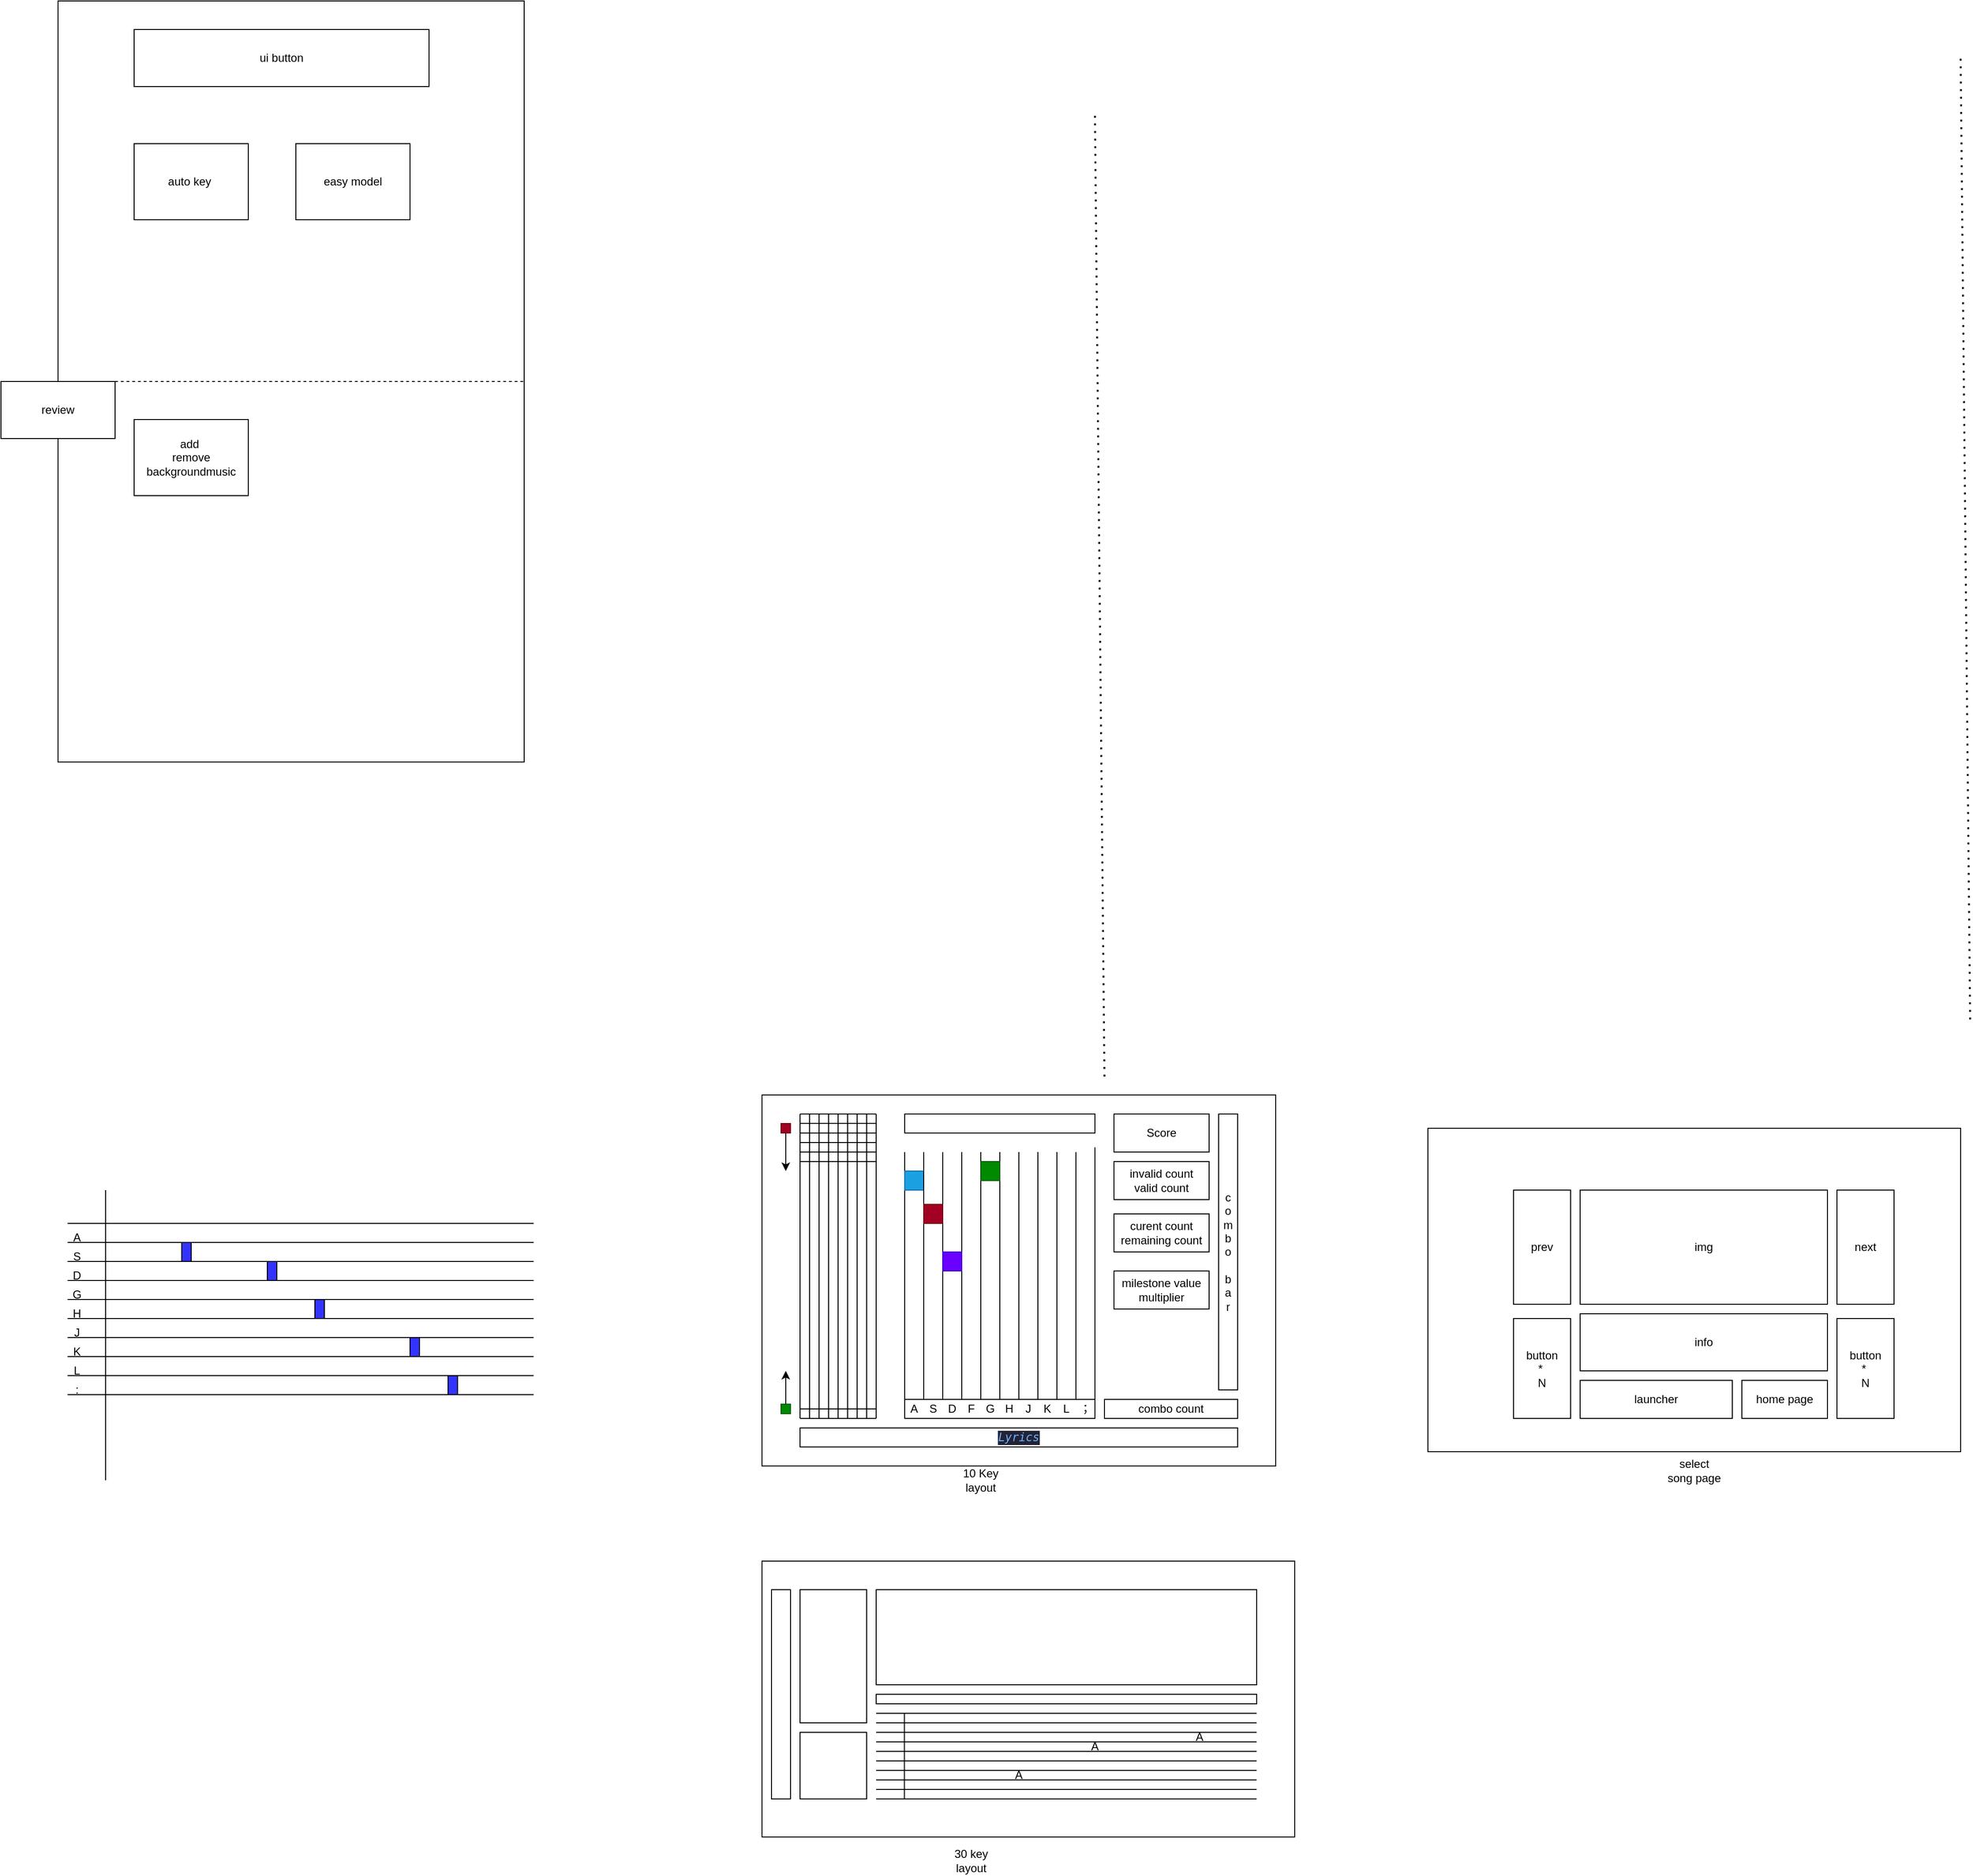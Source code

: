 <mxfile>
    <diagram id="EItSzx3JY4Jb_Roj2MiJ" name="Page-1">
        <mxGraphModel dx="3129" dy="301" grid="1" gridSize="10" guides="1" tooltips="1" connect="1" arrows="1" fold="1" page="1" pageScale="1" pageWidth="850" pageHeight="1100" math="0" shadow="0">
            <root>
                <mxCell id="0"/>
                <mxCell id="1" parent="0"/>
                <mxCell id="283" value="" style="rounded=0;whiteSpace=wrap;html=1;" vertex="1" parent="1">
                    <mxGeometry x="-1710" y="1710" width="560" height="290" as="geometry"/>
                </mxCell>
                <mxCell id="261" value="" style="rounded=0;whiteSpace=wrap;html=1;" vertex="1" parent="1">
                    <mxGeometry x="-1010" y="1255" width="560" height="340" as="geometry"/>
                </mxCell>
                <mxCell id="229" value="" style="rounded=0;whiteSpace=wrap;html=1;" parent="1" vertex="1">
                    <mxGeometry x="-1710" y="1220" width="540" height="390" as="geometry"/>
                </mxCell>
                <mxCell id="102" value="" style="endArrow=none;html=1;" parent="1" edge="1">
                    <mxGeometry width="50" height="50" relative="1" as="geometry">
                        <mxPoint x="-2400" y="1625" as="sourcePoint"/>
                        <mxPoint x="-2400" y="1320" as="targetPoint"/>
                    </mxGeometry>
                </mxCell>
                <mxCell id="103" value="" style="endArrow=none;html=1;" parent="1" edge="1">
                    <mxGeometry width="50" height="50" relative="1" as="geometry">
                        <mxPoint x="-2440" y="1355" as="sourcePoint"/>
                        <mxPoint x="-1950" y="1355" as="targetPoint"/>
                    </mxGeometry>
                </mxCell>
                <mxCell id="104" value="" style="endArrow=none;html=1;" parent="1" edge="1">
                    <mxGeometry width="50" height="50" relative="1" as="geometry">
                        <mxPoint x="-2440" y="1375" as="sourcePoint"/>
                        <mxPoint x="-1950" y="1375" as="targetPoint"/>
                    </mxGeometry>
                </mxCell>
                <mxCell id="105" value="" style="endArrow=none;html=1;" parent="1" edge="1">
                    <mxGeometry width="50" height="50" relative="1" as="geometry">
                        <mxPoint x="-2440" y="1395" as="sourcePoint"/>
                        <mxPoint x="-1950" y="1395" as="targetPoint"/>
                    </mxGeometry>
                </mxCell>
                <mxCell id="106" value="" style="endArrow=none;html=1;" parent="1" edge="1">
                    <mxGeometry width="50" height="50" relative="1" as="geometry">
                        <mxPoint x="-2440" y="1415" as="sourcePoint"/>
                        <mxPoint x="-1950" y="1415" as="targetPoint"/>
                    </mxGeometry>
                </mxCell>
                <mxCell id="107" value="" style="endArrow=none;html=1;" parent="1" edge="1">
                    <mxGeometry width="50" height="50" relative="1" as="geometry">
                        <mxPoint x="-2440" y="1435" as="sourcePoint"/>
                        <mxPoint x="-1950" y="1435" as="targetPoint"/>
                    </mxGeometry>
                </mxCell>
                <mxCell id="108" value="" style="endArrow=none;html=1;" parent="1" edge="1">
                    <mxGeometry width="50" height="50" relative="1" as="geometry">
                        <mxPoint x="-2440" y="1455" as="sourcePoint"/>
                        <mxPoint x="-1950" y="1455" as="targetPoint"/>
                    </mxGeometry>
                </mxCell>
                <mxCell id="109" value="" style="endArrow=none;html=1;" parent="1" edge="1">
                    <mxGeometry width="50" height="50" relative="1" as="geometry">
                        <mxPoint x="-2440" y="1475" as="sourcePoint"/>
                        <mxPoint x="-1950" y="1475" as="targetPoint"/>
                    </mxGeometry>
                </mxCell>
                <mxCell id="110" value="" style="endArrow=none;html=1;" parent="1" edge="1">
                    <mxGeometry width="50" height="50" relative="1" as="geometry">
                        <mxPoint x="-2440" y="1495" as="sourcePoint"/>
                        <mxPoint x="-1950" y="1495" as="targetPoint"/>
                    </mxGeometry>
                </mxCell>
                <mxCell id="111" value="" style="endArrow=none;html=1;" parent="1" edge="1">
                    <mxGeometry width="50" height="50" relative="1" as="geometry">
                        <mxPoint x="-2440" y="1515" as="sourcePoint"/>
                        <mxPoint x="-1950" y="1515" as="targetPoint"/>
                    </mxGeometry>
                </mxCell>
                <mxCell id="112" value="" style="endArrow=none;html=1;" parent="1" edge="1">
                    <mxGeometry width="50" height="50" relative="1" as="geometry">
                        <mxPoint x="-2440" y="1535" as="sourcePoint"/>
                        <mxPoint x="-1950" y="1535" as="targetPoint"/>
                    </mxGeometry>
                </mxCell>
                <mxCell id="115" value="A" style="text;html=1;strokeColor=none;fillColor=none;align=center;verticalAlign=middle;whiteSpace=wrap;rounded=0;" parent="1" vertex="1">
                    <mxGeometry x="-2460" y="1355" width="60" height="30" as="geometry"/>
                </mxCell>
                <mxCell id="116" value="S" style="text;html=1;strokeColor=none;fillColor=none;align=center;verticalAlign=middle;whiteSpace=wrap;rounded=0;" parent="1" vertex="1">
                    <mxGeometry x="-2460" y="1375" width="60" height="30" as="geometry"/>
                </mxCell>
                <mxCell id="117" value="D" style="text;html=1;strokeColor=none;fillColor=none;align=center;verticalAlign=middle;whiteSpace=wrap;rounded=0;" parent="1" vertex="1">
                    <mxGeometry x="-2460" y="1395" width="60" height="30" as="geometry"/>
                </mxCell>
                <mxCell id="119" value="G" style="text;html=1;strokeColor=none;fillColor=none;align=center;verticalAlign=middle;whiteSpace=wrap;rounded=0;" parent="1" vertex="1">
                    <mxGeometry x="-2460" y="1415" width="60" height="30" as="geometry"/>
                </mxCell>
                <mxCell id="120" value="H" style="text;html=1;strokeColor=none;fillColor=none;align=center;verticalAlign=middle;whiteSpace=wrap;rounded=0;" parent="1" vertex="1">
                    <mxGeometry x="-2460" y="1435" width="60" height="30" as="geometry"/>
                </mxCell>
                <mxCell id="121" value="J" style="text;html=1;strokeColor=none;fillColor=none;align=center;verticalAlign=middle;whiteSpace=wrap;rounded=0;" parent="1" vertex="1">
                    <mxGeometry x="-2460" y="1455" width="60" height="30" as="geometry"/>
                </mxCell>
                <mxCell id="122" value="K" style="text;html=1;strokeColor=none;fillColor=none;align=center;verticalAlign=middle;whiteSpace=wrap;rounded=0;" parent="1" vertex="1">
                    <mxGeometry x="-2460" y="1475" width="60" height="30" as="geometry"/>
                </mxCell>
                <mxCell id="123" value="L" style="text;html=1;strokeColor=none;fillColor=none;align=center;verticalAlign=middle;whiteSpace=wrap;rounded=0;" parent="1" vertex="1">
                    <mxGeometry x="-2460" y="1495" width="60" height="30" as="geometry"/>
                </mxCell>
                <mxCell id="124" value=":" style="text;html=1;strokeColor=none;fillColor=none;align=center;verticalAlign=middle;whiteSpace=wrap;rounded=0;" parent="1" vertex="1">
                    <mxGeometry x="-2460" y="1515" width="60" height="30" as="geometry"/>
                </mxCell>
                <mxCell id="125" value="" style="rounded=0;whiteSpace=wrap;html=1;fillColor=#3333FF;" parent="1" vertex="1">
                    <mxGeometry x="-2320" y="1375" width="10" height="20" as="geometry"/>
                </mxCell>
                <mxCell id="126" value="" style="rounded=0;whiteSpace=wrap;html=1;fillColor=#3333FF;" parent="1" vertex="1">
                    <mxGeometry x="-2230" y="1395" width="10" height="20" as="geometry"/>
                </mxCell>
                <mxCell id="127" value="" style="rounded=0;whiteSpace=wrap;html=1;fillColor=#3333FF;" parent="1" vertex="1">
                    <mxGeometry x="-2180" y="1435" width="10" height="20" as="geometry"/>
                </mxCell>
                <mxCell id="128" value="" style="rounded=0;whiteSpace=wrap;html=1;fillColor=#3333FF;" parent="1" vertex="1">
                    <mxGeometry x="-2080" y="1475" width="10" height="20" as="geometry"/>
                </mxCell>
                <mxCell id="129" value="" style="rounded=0;whiteSpace=wrap;html=1;fillColor=#3333FF;" parent="1" vertex="1">
                    <mxGeometry x="-2040" y="1515" width="10" height="20" as="geometry"/>
                </mxCell>
                <mxCell id="65" value="" style="rounded=0;whiteSpace=wrap;html=1;" parent="1" vertex="1">
                    <mxGeometry x="-2450" y="70" width="490" height="800" as="geometry"/>
                </mxCell>
                <mxCell id="66" value="ui button" style="rounded=0;whiteSpace=wrap;html=1;" parent="1" vertex="1">
                    <mxGeometry x="-2370" y="100" width="310" height="60" as="geometry"/>
                </mxCell>
                <mxCell id="67" value="auto key&amp;nbsp;" style="rounded=0;whiteSpace=wrap;html=1;" parent="1" vertex="1">
                    <mxGeometry x="-2370" y="220" width="120" height="80" as="geometry"/>
                </mxCell>
                <mxCell id="68" value="easy model" style="rounded=0;whiteSpace=wrap;html=1;" parent="1" vertex="1">
                    <mxGeometry x="-2200" y="220" width="120" height="80" as="geometry"/>
                </mxCell>
                <mxCell id="69" value="add&amp;nbsp;&lt;br&gt;remove backgroundmusic" style="rounded=0;whiteSpace=wrap;html=1;" parent="1" vertex="1">
                    <mxGeometry x="-2370" y="510" width="120" height="80" as="geometry"/>
                </mxCell>
                <mxCell id="70" value="" style="endArrow=none;dashed=1;html=1;exitX=0;exitY=0.5;exitDx=0;exitDy=0;entryX=1;entryY=0.5;entryDx=0;entryDy=0;" parent="1" source="65" target="65" edge="1">
                    <mxGeometry width="50" height="50" relative="1" as="geometry">
                        <mxPoint x="-1930" y="420" as="sourcePoint"/>
                        <mxPoint x="-1880" y="370" as="targetPoint"/>
                    </mxGeometry>
                </mxCell>
                <mxCell id="79" value="review" style="rounded=0;whiteSpace=wrap;html=1;" parent="1" vertex="1">
                    <mxGeometry x="-2510" y="470" width="120" height="60" as="geometry"/>
                </mxCell>
                <mxCell id="95" value="" style="endArrow=none;dashed=1;html=1;dashPattern=1 3;strokeWidth=2;" parent="1" edge="1">
                    <mxGeometry width="50" height="50" relative="1" as="geometry">
                        <mxPoint x="-440" y="1140.667" as="sourcePoint"/>
                        <mxPoint x="-450" y="130" as="targetPoint"/>
                    </mxGeometry>
                </mxCell>
                <mxCell id="96" value="" style="endArrow=none;dashed=1;html=1;dashPattern=1 3;strokeWidth=2;" parent="1" edge="1">
                    <mxGeometry width="50" height="50" relative="1" as="geometry">
                        <mxPoint x="-1350" y="1200.667" as="sourcePoint"/>
                        <mxPoint x="-1360" y="190" as="targetPoint"/>
                    </mxGeometry>
                </mxCell>
                <mxCell id="181" value="" style="endArrow=none;html=1;" parent="1" edge="1">
                    <mxGeometry width="50" height="50" relative="1" as="geometry">
                        <mxPoint x="-1560" y="1560" as="sourcePoint"/>
                        <mxPoint x="-1560" y="1280" as="targetPoint"/>
                    </mxGeometry>
                </mxCell>
                <mxCell id="182" value="" style="endArrow=none;html=1;" parent="1" edge="1">
                    <mxGeometry width="50" height="50" relative="1" as="geometry">
                        <mxPoint x="-1540" y="1560" as="sourcePoint"/>
                        <mxPoint x="-1540" y="1280" as="targetPoint"/>
                    </mxGeometry>
                </mxCell>
                <mxCell id="183" value="" style="endArrow=none;html=1;" parent="1" edge="1">
                    <mxGeometry width="50" height="50" relative="1" as="geometry">
                        <mxPoint x="-1520" y="1560" as="sourcePoint"/>
                        <mxPoint x="-1520" y="1280" as="targetPoint"/>
                    </mxGeometry>
                </mxCell>
                <mxCell id="184" value="" style="endArrow=none;html=1;" parent="1" edge="1">
                    <mxGeometry width="50" height="50" relative="1" as="geometry">
                        <mxPoint x="-1500" y="1560" as="sourcePoint"/>
                        <mxPoint x="-1500" y="1280" as="targetPoint"/>
                    </mxGeometry>
                </mxCell>
                <mxCell id="185" value="" style="endArrow=none;html=1;" parent="1" edge="1">
                    <mxGeometry width="50" height="50" relative="1" as="geometry">
                        <mxPoint x="-1480" y="1560" as="sourcePoint"/>
                        <mxPoint x="-1480" y="1280" as="targetPoint"/>
                    </mxGeometry>
                </mxCell>
                <mxCell id="186" value="" style="endArrow=none;html=1;" parent="1" edge="1">
                    <mxGeometry width="50" height="50" relative="1" as="geometry">
                        <mxPoint x="-1460" y="1560" as="sourcePoint"/>
                        <mxPoint x="-1460" y="1280" as="targetPoint"/>
                    </mxGeometry>
                </mxCell>
                <mxCell id="187" value="" style="endArrow=none;html=1;" parent="1" edge="1">
                    <mxGeometry width="50" height="50" relative="1" as="geometry">
                        <mxPoint x="-1440" y="1560" as="sourcePoint"/>
                        <mxPoint x="-1440" y="1280" as="targetPoint"/>
                    </mxGeometry>
                </mxCell>
                <mxCell id="188" value="" style="endArrow=none;html=1;" parent="1" edge="1">
                    <mxGeometry width="50" height="50" relative="1" as="geometry">
                        <mxPoint x="-1420" y="1560" as="sourcePoint"/>
                        <mxPoint x="-1420" y="1280" as="targetPoint"/>
                    </mxGeometry>
                </mxCell>
                <mxCell id="189" value="" style="endArrow=none;html=1;" parent="1" edge="1">
                    <mxGeometry width="50" height="50" relative="1" as="geometry">
                        <mxPoint x="-1400" y="1560" as="sourcePoint"/>
                        <mxPoint x="-1400" y="1280" as="targetPoint"/>
                    </mxGeometry>
                </mxCell>
                <mxCell id="190" value="" style="endArrow=none;html=1;" parent="1" edge="1">
                    <mxGeometry width="50" height="50" relative="1" as="geometry">
                        <mxPoint x="-1380" y="1560" as="sourcePoint"/>
                        <mxPoint x="-1380" y="1280" as="targetPoint"/>
                    </mxGeometry>
                </mxCell>
                <mxCell id="191" value="" style="rounded=0;whiteSpace=wrap;html=1;" parent="1" vertex="1">
                    <mxGeometry x="-1560" y="1540" width="200" height="20" as="geometry"/>
                </mxCell>
                <mxCell id="192" value="" style="rounded=0;whiteSpace=wrap;html=1;" parent="1" vertex="1">
                    <mxGeometry x="-1560" y="1240" width="200" height="20" as="geometry"/>
                </mxCell>
                <mxCell id="197" value="Score" style="rounded=0;whiteSpace=wrap;html=1;" parent="1" vertex="1">
                    <mxGeometry x="-1340" y="1240" width="100" height="40" as="geometry"/>
                </mxCell>
                <mxCell id="198" value="invalid count&lt;br&gt;valid count" style="rounded=0;whiteSpace=wrap;html=1;" parent="1" vertex="1">
                    <mxGeometry x="-1340" y="1290" width="100" height="40" as="geometry"/>
                </mxCell>
                <mxCell id="199" value="curent count&lt;br&gt;remaining count" style="rounded=0;whiteSpace=wrap;html=1;" parent="1" vertex="1">
                    <mxGeometry x="-1340" y="1345" width="100" height="40" as="geometry"/>
                </mxCell>
                <mxCell id="200" value="milestone value&lt;br&gt;multiplier" style="rounded=0;whiteSpace=wrap;html=1;" parent="1" vertex="1">
                    <mxGeometry x="-1340" y="1405" width="100" height="40" as="geometry"/>
                </mxCell>
                <mxCell id="202" value="" style="endArrow=none;html=1;" parent="1" edge="1">
                    <mxGeometry width="50" height="50" relative="1" as="geometry">
                        <mxPoint x="-1640" y="1240.003" as="sourcePoint"/>
                        <mxPoint x="-1640" y="1560" as="targetPoint"/>
                    </mxGeometry>
                </mxCell>
                <mxCell id="203" value="" style="endArrow=none;html=1;" parent="1" edge="1">
                    <mxGeometry width="50" height="50" relative="1" as="geometry">
                        <mxPoint x="-1630" y="1240.003" as="sourcePoint"/>
                        <mxPoint x="-1630" y="1560" as="targetPoint"/>
                    </mxGeometry>
                </mxCell>
                <mxCell id="204" value="" style="endArrow=none;html=1;" parent="1" edge="1">
                    <mxGeometry width="50" height="50" relative="1" as="geometry">
                        <mxPoint x="-1620" y="1240.003" as="sourcePoint"/>
                        <mxPoint x="-1620" y="1560" as="targetPoint"/>
                    </mxGeometry>
                </mxCell>
                <mxCell id="208" value="" style="endArrow=none;html=1;" parent="1" edge="1">
                    <mxGeometry width="50" height="50" relative="1" as="geometry">
                        <mxPoint x="-1610" y="1240.003" as="sourcePoint"/>
                        <mxPoint x="-1610" y="1560" as="targetPoint"/>
                    </mxGeometry>
                </mxCell>
                <mxCell id="209" value="" style="endArrow=none;html=1;" parent="1" edge="1">
                    <mxGeometry width="50" height="50" relative="1" as="geometry">
                        <mxPoint x="-1600" y="1240.003" as="sourcePoint"/>
                        <mxPoint x="-1600" y="1560" as="targetPoint"/>
                    </mxGeometry>
                </mxCell>
                <mxCell id="210" value="" style="endArrow=none;html=1;" parent="1" edge="1">
                    <mxGeometry width="50" height="50" relative="1" as="geometry">
                        <mxPoint x="-1590" y="1240.003" as="sourcePoint"/>
                        <mxPoint x="-1590" y="1560" as="targetPoint"/>
                    </mxGeometry>
                </mxCell>
                <mxCell id="211" value="" style="endArrow=none;html=1;" parent="1" edge="1">
                    <mxGeometry width="50" height="50" relative="1" as="geometry">
                        <mxPoint x="-1670" y="1240.003" as="sourcePoint"/>
                        <mxPoint x="-1670" y="1560" as="targetPoint"/>
                    </mxGeometry>
                </mxCell>
                <mxCell id="212" value="" style="endArrow=none;html=1;" parent="1" edge="1">
                    <mxGeometry width="50" height="50" relative="1" as="geometry">
                        <mxPoint x="-1660" y="1240.003" as="sourcePoint"/>
                        <mxPoint x="-1660" y="1560" as="targetPoint"/>
                    </mxGeometry>
                </mxCell>
                <mxCell id="213" value="" style="endArrow=none;html=1;" parent="1" edge="1">
                    <mxGeometry width="50" height="50" relative="1" as="geometry">
                        <mxPoint x="-1650" y="1240.003" as="sourcePoint"/>
                        <mxPoint x="-1650" y="1560" as="targetPoint"/>
                    </mxGeometry>
                </mxCell>
                <mxCell id="215" value="" style="endArrow=none;html=1;" parent="1" edge="1">
                    <mxGeometry width="50" height="50" relative="1" as="geometry">
                        <mxPoint x="-1670" y="1240" as="sourcePoint"/>
                        <mxPoint x="-1590" y="1240" as="targetPoint"/>
                    </mxGeometry>
                </mxCell>
                <mxCell id="216" value="" style="endArrow=none;html=1;" parent="1" edge="1">
                    <mxGeometry width="50" height="50" relative="1" as="geometry">
                        <mxPoint x="-1670" y="1249.86" as="sourcePoint"/>
                        <mxPoint x="-1590" y="1249.86" as="targetPoint"/>
                    </mxGeometry>
                </mxCell>
                <mxCell id="217" value="" style="endArrow=none;html=1;" parent="1" edge="1">
                    <mxGeometry width="50" height="50" relative="1" as="geometry">
                        <mxPoint x="-1670" y="1260" as="sourcePoint"/>
                        <mxPoint x="-1590" y="1260" as="targetPoint"/>
                    </mxGeometry>
                </mxCell>
                <mxCell id="218" value="" style="endArrow=none;html=1;" parent="1" edge="1">
                    <mxGeometry width="50" height="50" relative="1" as="geometry">
                        <mxPoint x="-1670" y="1270" as="sourcePoint"/>
                        <mxPoint x="-1590" y="1270" as="targetPoint"/>
                    </mxGeometry>
                </mxCell>
                <mxCell id="219" value="" style="endArrow=none;html=1;" parent="1" edge="1">
                    <mxGeometry width="50" height="50" relative="1" as="geometry">
                        <mxPoint x="-1670" y="1280" as="sourcePoint"/>
                        <mxPoint x="-1590" y="1280" as="targetPoint"/>
                    </mxGeometry>
                </mxCell>
                <mxCell id="220" value="" style="endArrow=none;html=1;" parent="1" edge="1">
                    <mxGeometry width="50" height="50" relative="1" as="geometry">
                        <mxPoint x="-1670" y="1290" as="sourcePoint"/>
                        <mxPoint x="-1590" y="1290" as="targetPoint"/>
                    </mxGeometry>
                </mxCell>
                <mxCell id="221" value="" style="endArrow=none;html=1;" parent="1" edge="1">
                    <mxGeometry width="50" height="50" relative="1" as="geometry">
                        <mxPoint x="-1670" y="1560" as="sourcePoint"/>
                        <mxPoint x="-1590" y="1560" as="targetPoint"/>
                    </mxGeometry>
                </mxCell>
                <mxCell id="222" value="" style="endArrow=none;html=1;" parent="1" edge="1">
                    <mxGeometry width="50" height="50" relative="1" as="geometry">
                        <mxPoint x="-1670" y="1550" as="sourcePoint"/>
                        <mxPoint x="-1590" y="1550" as="targetPoint"/>
                    </mxGeometry>
                </mxCell>
                <mxCell id="224" style="edgeStyle=none;html=1;" parent="1" source="223" edge="1">
                    <mxGeometry relative="1" as="geometry">
                        <mxPoint x="-1685" y="1510" as="targetPoint"/>
                    </mxGeometry>
                </mxCell>
                <mxCell id="223" value="" style="whiteSpace=wrap;html=1;aspect=fixed;fillColor=#008a00;fontColor=#ffffff;strokeColor=#005700;" parent="1" vertex="1">
                    <mxGeometry x="-1690" y="1545" width="10" height="10" as="geometry"/>
                </mxCell>
                <mxCell id="226" style="edgeStyle=none;html=1;" parent="1" source="225" edge="1">
                    <mxGeometry relative="1" as="geometry">
                        <mxPoint x="-1685" y="1300" as="targetPoint"/>
                    </mxGeometry>
                </mxCell>
                <mxCell id="225" value="" style="whiteSpace=wrap;html=1;aspect=fixed;fillColor=#a20025;fontColor=#ffffff;strokeColor=#6F0000;" parent="1" vertex="1">
                    <mxGeometry x="-1690" y="1250" width="10" height="10" as="geometry"/>
                </mxCell>
                <mxCell id="227" value="&lt;div style=&quot;background-color:#222436;color:#c8d3f5&quot;&gt;&lt;pre style=&quot;font-family:'JetBrains Mono',monospace;font-size:9.0pt;&quot;&gt;&lt;span style=&quot;color:#70b0ff;font-style:italic;&quot;&gt;Lyrics&lt;/span&gt;&lt;/pre&gt;&lt;/div&gt;" style="rounded=0;whiteSpace=wrap;html=1;" parent="1" vertex="1">
                    <mxGeometry x="-1670" y="1570" width="460" height="20" as="geometry"/>
                </mxCell>
                <mxCell id="228" value="" style="endArrow=none;html=1;" parent="1" edge="1">
                    <mxGeometry width="50" height="50" relative="1" as="geometry">
                        <mxPoint x="-1360" y="1555" as="sourcePoint"/>
                        <mxPoint x="-1360" y="1275" as="targetPoint"/>
                    </mxGeometry>
                </mxCell>
                <mxCell id="230" value="10 Key layout" style="text;html=1;strokeColor=none;fillColor=none;align=center;verticalAlign=middle;whiteSpace=wrap;rounded=0;" parent="1" vertex="1">
                    <mxGeometry x="-1510" y="1610" width="60" height="30" as="geometry"/>
                </mxCell>
                <mxCell id="232" value="" style="rounded=0;whiteSpace=wrap;html=1;fillColor=#1ba1e2;fontColor=#ffffff;strokeColor=#006EAF;" parent="1" vertex="1">
                    <mxGeometry x="-1560" y="1300" width="20" height="20" as="geometry"/>
                </mxCell>
                <mxCell id="233" value="" style="endArrow=none;html=1;" parent="1" edge="1">
                    <mxGeometry width="50" height="50" relative="1" as="geometry">
                        <mxPoint x="-1540" y="1540" as="sourcePoint"/>
                        <mxPoint x="-1540" y="1300" as="targetPoint"/>
                    </mxGeometry>
                </mxCell>
                <mxCell id="234" value="" style="rounded=0;whiteSpace=wrap;html=1;fillColor=#a20025;fontColor=#ffffff;strokeColor=#6F0000;" parent="1" vertex="1">
                    <mxGeometry x="-1540" y="1335" width="20" height="20" as="geometry"/>
                </mxCell>
                <mxCell id="235" value="" style="rounded=0;whiteSpace=wrap;html=1;fillColor=#6a00ff;fontColor=#ffffff;strokeColor=#3700CC;" parent="1" vertex="1">
                    <mxGeometry x="-1520" y="1385" width="20" height="20" as="geometry"/>
                </mxCell>
                <mxCell id="236" value="" style="rounded=0;whiteSpace=wrap;html=1;fillColor=#008a00;fontColor=#ffffff;strokeColor=#005700;" parent="1" vertex="1">
                    <mxGeometry x="-1480" y="1290" width="20" height="20" as="geometry"/>
                </mxCell>
                <mxCell id="237" value="A" style="text;html=1;strokeColor=none;fillColor=none;align=center;verticalAlign=middle;whiteSpace=wrap;rounded=0;" parent="1" vertex="1">
                    <mxGeometry x="-1580" y="1535" width="60" height="30" as="geometry"/>
                </mxCell>
                <mxCell id="238" value="S" style="text;html=1;strokeColor=none;fillColor=none;align=center;verticalAlign=middle;whiteSpace=wrap;rounded=0;" parent="1" vertex="1">
                    <mxGeometry x="-1560" y="1535" width="60" height="30" as="geometry"/>
                </mxCell>
                <mxCell id="239" value="D" style="text;html=1;strokeColor=none;fillColor=none;align=center;verticalAlign=middle;whiteSpace=wrap;rounded=0;" parent="1" vertex="1">
                    <mxGeometry x="-1540" y="1535" width="60" height="30" as="geometry"/>
                </mxCell>
                <mxCell id="240" value="F" style="text;html=1;strokeColor=none;fillColor=none;align=center;verticalAlign=middle;whiteSpace=wrap;rounded=0;" parent="1" vertex="1">
                    <mxGeometry x="-1520" y="1535" width="60" height="30" as="geometry"/>
                </mxCell>
                <mxCell id="241" value="G" style="text;html=1;strokeColor=none;fillColor=none;align=center;verticalAlign=middle;whiteSpace=wrap;rounded=0;" parent="1" vertex="1">
                    <mxGeometry x="-1500" y="1535" width="60" height="30" as="geometry"/>
                </mxCell>
                <mxCell id="242" value="H" style="text;html=1;strokeColor=none;fillColor=none;align=center;verticalAlign=middle;whiteSpace=wrap;rounded=0;" parent="1" vertex="1">
                    <mxGeometry x="-1480" y="1535" width="60" height="30" as="geometry"/>
                </mxCell>
                <mxCell id="243" value="J" style="text;html=1;strokeColor=none;fillColor=none;align=center;verticalAlign=middle;whiteSpace=wrap;rounded=0;" parent="1" vertex="1">
                    <mxGeometry x="-1460" y="1535" width="60" height="30" as="geometry"/>
                </mxCell>
                <mxCell id="244" value="K" style="text;html=1;strokeColor=none;fillColor=none;align=center;verticalAlign=middle;whiteSpace=wrap;rounded=0;" parent="1" vertex="1">
                    <mxGeometry x="-1440" y="1535" width="60" height="30" as="geometry"/>
                </mxCell>
                <mxCell id="245" value="L" style="text;html=1;strokeColor=none;fillColor=none;align=center;verticalAlign=middle;whiteSpace=wrap;rounded=0;" parent="1" vertex="1">
                    <mxGeometry x="-1420" y="1535" width="60" height="30" as="geometry"/>
                </mxCell>
                <mxCell id="246" value="；" style="text;html=1;strokeColor=none;fillColor=none;align=center;verticalAlign=middle;whiteSpace=wrap;rounded=0;" parent="1" vertex="1">
                    <mxGeometry x="-1400" y="1535" width="60" height="30" as="geometry"/>
                </mxCell>
                <mxCell id="247" value="c&lt;br&gt;o&lt;br&gt;m&lt;br&gt;b&lt;br&gt;o&lt;br&gt;&lt;br&gt;b&lt;br&gt;a&lt;br&gt;r" style="rounded=0;whiteSpace=wrap;html=1;" parent="1" vertex="1">
                    <mxGeometry x="-1230" y="1240" width="20" height="290" as="geometry"/>
                </mxCell>
                <mxCell id="248" value="combo count" style="rounded=0;whiteSpace=wrap;html=1;" parent="1" vertex="1">
                    <mxGeometry x="-1350" y="1540" width="140" height="20" as="geometry"/>
                </mxCell>
                <mxCell id="249" value="img" style="rounded=0;whiteSpace=wrap;html=1;" vertex="1" parent="1">
                    <mxGeometry x="-850" y="1320" width="260" height="120" as="geometry"/>
                </mxCell>
                <mxCell id="250" value="prev" style="rounded=0;whiteSpace=wrap;html=1;" vertex="1" parent="1">
                    <mxGeometry x="-920" y="1320" width="60" height="120" as="geometry"/>
                </mxCell>
                <mxCell id="251" value="next" style="rounded=0;whiteSpace=wrap;html=1;" vertex="1" parent="1">
                    <mxGeometry x="-580" y="1320" width="60" height="120" as="geometry"/>
                </mxCell>
                <mxCell id="253" value="launcher" style="rounded=0;whiteSpace=wrap;html=1;" vertex="1" parent="1">
                    <mxGeometry x="-850" y="1520" width="160" height="40" as="geometry"/>
                </mxCell>
                <mxCell id="255" value="info" style="rounded=0;whiteSpace=wrap;html=1;" vertex="1" parent="1">
                    <mxGeometry x="-850" y="1450" width="260" height="60" as="geometry"/>
                </mxCell>
                <mxCell id="256" value="button&lt;br&gt;*&amp;nbsp;&lt;br&gt;N" style="rounded=0;whiteSpace=wrap;html=1;" vertex="1" parent="1">
                    <mxGeometry x="-920" y="1455" width="60" height="105" as="geometry"/>
                </mxCell>
                <mxCell id="257" value="button&lt;br&gt;*&amp;nbsp;&lt;br&gt;N" style="rounded=0;whiteSpace=wrap;html=1;" vertex="1" parent="1">
                    <mxGeometry x="-580" y="1455" width="60" height="105" as="geometry"/>
                </mxCell>
                <mxCell id="260" value="home page" style="rounded=0;whiteSpace=wrap;html=1;" vertex="1" parent="1">
                    <mxGeometry x="-680" y="1520" width="90" height="40" as="geometry"/>
                </mxCell>
                <mxCell id="262" value="select song page" style="text;html=1;strokeColor=none;fillColor=none;align=center;verticalAlign=middle;whiteSpace=wrap;rounded=0;" vertex="1" parent="1">
                    <mxGeometry x="-760" y="1600" width="60" height="30" as="geometry"/>
                </mxCell>
                <mxCell id="264" value="" style="endArrow=none;html=1;" edge="1" parent="1">
                    <mxGeometry width="50" height="50" relative="1" as="geometry">
                        <mxPoint x="-1590" y="1910" as="sourcePoint"/>
                        <mxPoint x="-1190" y="1910" as="targetPoint"/>
                    </mxGeometry>
                </mxCell>
                <mxCell id="265" value="" style="endArrow=none;html=1;" edge="1" parent="1">
                    <mxGeometry width="50" height="50" relative="1" as="geometry">
                        <mxPoint x="-1590" y="1900" as="sourcePoint"/>
                        <mxPoint x="-1190" y="1900" as="targetPoint"/>
                    </mxGeometry>
                </mxCell>
                <mxCell id="266" value="" style="endArrow=none;html=1;" edge="1" parent="1">
                    <mxGeometry width="50" height="50" relative="1" as="geometry">
                        <mxPoint x="-1590" y="1890" as="sourcePoint"/>
                        <mxPoint x="-1190" y="1890" as="targetPoint"/>
                    </mxGeometry>
                </mxCell>
                <mxCell id="267" value="" style="endArrow=none;html=1;" edge="1" parent="1">
                    <mxGeometry width="50" height="50" relative="1" as="geometry">
                        <mxPoint x="-1590" y="1880" as="sourcePoint"/>
                        <mxPoint x="-1190" y="1880" as="targetPoint"/>
                    </mxGeometry>
                </mxCell>
                <mxCell id="272" value="" style="endArrow=none;html=1;" edge="1" parent="1">
                    <mxGeometry width="50" height="50" relative="1" as="geometry">
                        <mxPoint x="-1590" y="1950" as="sourcePoint"/>
                        <mxPoint x="-1190" y="1950" as="targetPoint"/>
                    </mxGeometry>
                </mxCell>
                <mxCell id="273" value="" style="endArrow=none;html=1;" edge="1" parent="1">
                    <mxGeometry width="50" height="50" relative="1" as="geometry">
                        <mxPoint x="-1590" y="1940" as="sourcePoint"/>
                        <mxPoint x="-1190" y="1940" as="targetPoint"/>
                    </mxGeometry>
                </mxCell>
                <mxCell id="274" value="" style="endArrow=none;html=1;" edge="1" parent="1">
                    <mxGeometry width="50" height="50" relative="1" as="geometry">
                        <mxPoint x="-1590" y="1930" as="sourcePoint"/>
                        <mxPoint x="-1190" y="1930" as="targetPoint"/>
                    </mxGeometry>
                </mxCell>
                <mxCell id="275" value="" style="endArrow=none;html=1;" edge="1" parent="1">
                    <mxGeometry width="50" height="50" relative="1" as="geometry">
                        <mxPoint x="-1590" y="1920" as="sourcePoint"/>
                        <mxPoint x="-1190" y="1920" as="targetPoint"/>
                    </mxGeometry>
                </mxCell>
                <mxCell id="276" value="" style="endArrow=none;html=1;" edge="1" parent="1">
                    <mxGeometry width="50" height="50" relative="1" as="geometry">
                        <mxPoint x="-1590" y="1870" as="sourcePoint"/>
                        <mxPoint x="-1190" y="1870" as="targetPoint"/>
                    </mxGeometry>
                </mxCell>
                <mxCell id="277" value="" style="endArrow=none;html=1;" edge="1" parent="1">
                    <mxGeometry width="50" height="50" relative="1" as="geometry">
                        <mxPoint x="-1590" y="1960" as="sourcePoint"/>
                        <mxPoint x="-1190" y="1960" as="targetPoint"/>
                    </mxGeometry>
                </mxCell>
                <mxCell id="278" value="" style="endArrow=none;html=1;" edge="1" parent="1">
                    <mxGeometry width="50" height="50" relative="1" as="geometry">
                        <mxPoint x="-1560.29" y="1960" as="sourcePoint"/>
                        <mxPoint x="-1560.29" y="1870" as="targetPoint"/>
                    </mxGeometry>
                </mxCell>
                <mxCell id="279" value="" style="rounded=0;whiteSpace=wrap;html=1;" vertex="1" parent="1">
                    <mxGeometry x="-1590" y="1740" width="400" height="100" as="geometry"/>
                </mxCell>
                <mxCell id="280" value="" style="rounded=0;whiteSpace=wrap;html=1;" vertex="1" parent="1">
                    <mxGeometry x="-1670" y="1740" width="70" height="140" as="geometry"/>
                </mxCell>
                <mxCell id="281" value="" style="rounded=0;whiteSpace=wrap;html=1;" vertex="1" parent="1">
                    <mxGeometry x="-1590" y="1850" width="400" height="10" as="geometry"/>
                </mxCell>
                <mxCell id="282" value="" style="whiteSpace=wrap;html=1;aspect=fixed;" vertex="1" parent="1">
                    <mxGeometry x="-1670" y="1890" width="70" height="70" as="geometry"/>
                </mxCell>
                <mxCell id="284" value="30 key layout" style="text;html=1;strokeColor=none;fillColor=none;align=center;verticalAlign=middle;whiteSpace=wrap;rounded=0;" vertex="1" parent="1">
                    <mxGeometry x="-1520" y="2010" width="60" height="30" as="geometry"/>
                </mxCell>
                <mxCell id="285" value="" style="rounded=0;whiteSpace=wrap;html=1;" vertex="1" parent="1">
                    <mxGeometry x="-1700" y="1740" width="20" height="220" as="geometry"/>
                </mxCell>
                <mxCell id="287" value="A" style="text;html=1;strokeColor=none;fillColor=none;align=center;verticalAlign=middle;whiteSpace=wrap;rounded=0;" vertex="1" parent="1">
                    <mxGeometry x="-1280" y="1880" width="60" height="30" as="geometry"/>
                </mxCell>
                <mxCell id="288" value="A" style="text;html=1;strokeColor=none;fillColor=none;align=center;verticalAlign=middle;whiteSpace=wrap;rounded=0;" vertex="1" parent="1">
                    <mxGeometry x="-1390" y="1890" width="60" height="30" as="geometry"/>
                </mxCell>
                <mxCell id="289" value="A" style="text;html=1;strokeColor=none;fillColor=none;align=center;verticalAlign=middle;whiteSpace=wrap;rounded=0;" vertex="1" parent="1">
                    <mxGeometry x="-1470" y="1920" width="60" height="30" as="geometry"/>
                </mxCell>
            </root>
        </mxGraphModel>
    </diagram>
</mxfile>